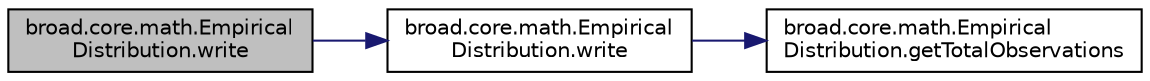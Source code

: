 digraph "broad.core.math.EmpiricalDistribution.write"
{
  edge [fontname="Helvetica",fontsize="10",labelfontname="Helvetica",labelfontsize="10"];
  node [fontname="Helvetica",fontsize="10",shape=record];
  rankdir="LR";
  Node1 [label="broad.core.math.Empirical\lDistribution.write",height=0.2,width=0.4,color="black", fillcolor="grey75", style="filled" fontcolor="black"];
  Node1 -> Node2 [color="midnightblue",fontsize="10",style="solid"];
  Node2 [label="broad.core.math.Empirical\lDistribution.write",height=0.2,width=0.4,color="black", fillcolor="white", style="filled",URL="$classbroad_1_1core_1_1math_1_1_empirical_distribution.html#a68ae43d0986450ccce8a24b921240841"];
  Node2 -> Node3 [color="midnightblue",fontsize="10",style="solid"];
  Node3 [label="broad.core.math.Empirical\lDistribution.getTotalObservations",height=0.2,width=0.4,color="black", fillcolor="white", style="filled",URL="$classbroad_1_1core_1_1math_1_1_empirical_distribution.html#afce47669b093234f08a4d04a527cc488"];
}
